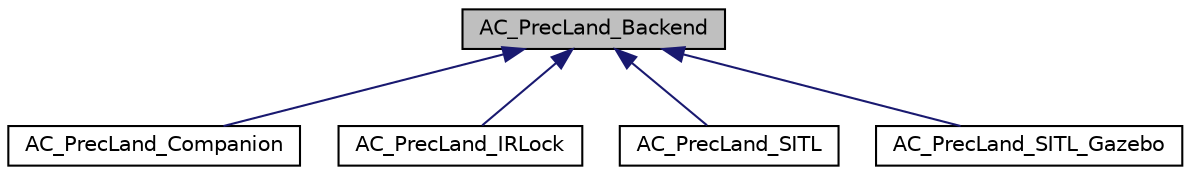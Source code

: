 digraph "AC_PrecLand_Backend"
{
 // INTERACTIVE_SVG=YES
  edge [fontname="Helvetica",fontsize="10",labelfontname="Helvetica",labelfontsize="10"];
  node [fontname="Helvetica",fontsize="10",shape=record];
  Node1 [label="AC_PrecLand_Backend",height=0.2,width=0.4,color="black", fillcolor="grey75", style="filled", fontcolor="black"];
  Node1 -> Node2 [dir="back",color="midnightblue",fontsize="10",style="solid",fontname="Helvetica"];
  Node2 [label="AC_PrecLand_Companion",height=0.2,width=0.4,color="black", fillcolor="white", style="filled",URL="$classAC__PrecLand__Companion.html"];
  Node1 -> Node3 [dir="back",color="midnightblue",fontsize="10",style="solid",fontname="Helvetica"];
  Node3 [label="AC_PrecLand_IRLock",height=0.2,width=0.4,color="black", fillcolor="white", style="filled",URL="$classAC__PrecLand__IRLock.html"];
  Node1 -> Node4 [dir="back",color="midnightblue",fontsize="10",style="solid",fontname="Helvetica"];
  Node4 [label="AC_PrecLand_SITL",height=0.2,width=0.4,color="black", fillcolor="white", style="filled",URL="$classAC__PrecLand__SITL.html"];
  Node1 -> Node5 [dir="back",color="midnightblue",fontsize="10",style="solid",fontname="Helvetica"];
  Node5 [label="AC_PrecLand_SITL_Gazebo",height=0.2,width=0.4,color="black", fillcolor="white", style="filled",URL="$classAC__PrecLand__SITL__Gazebo.html"];
}
